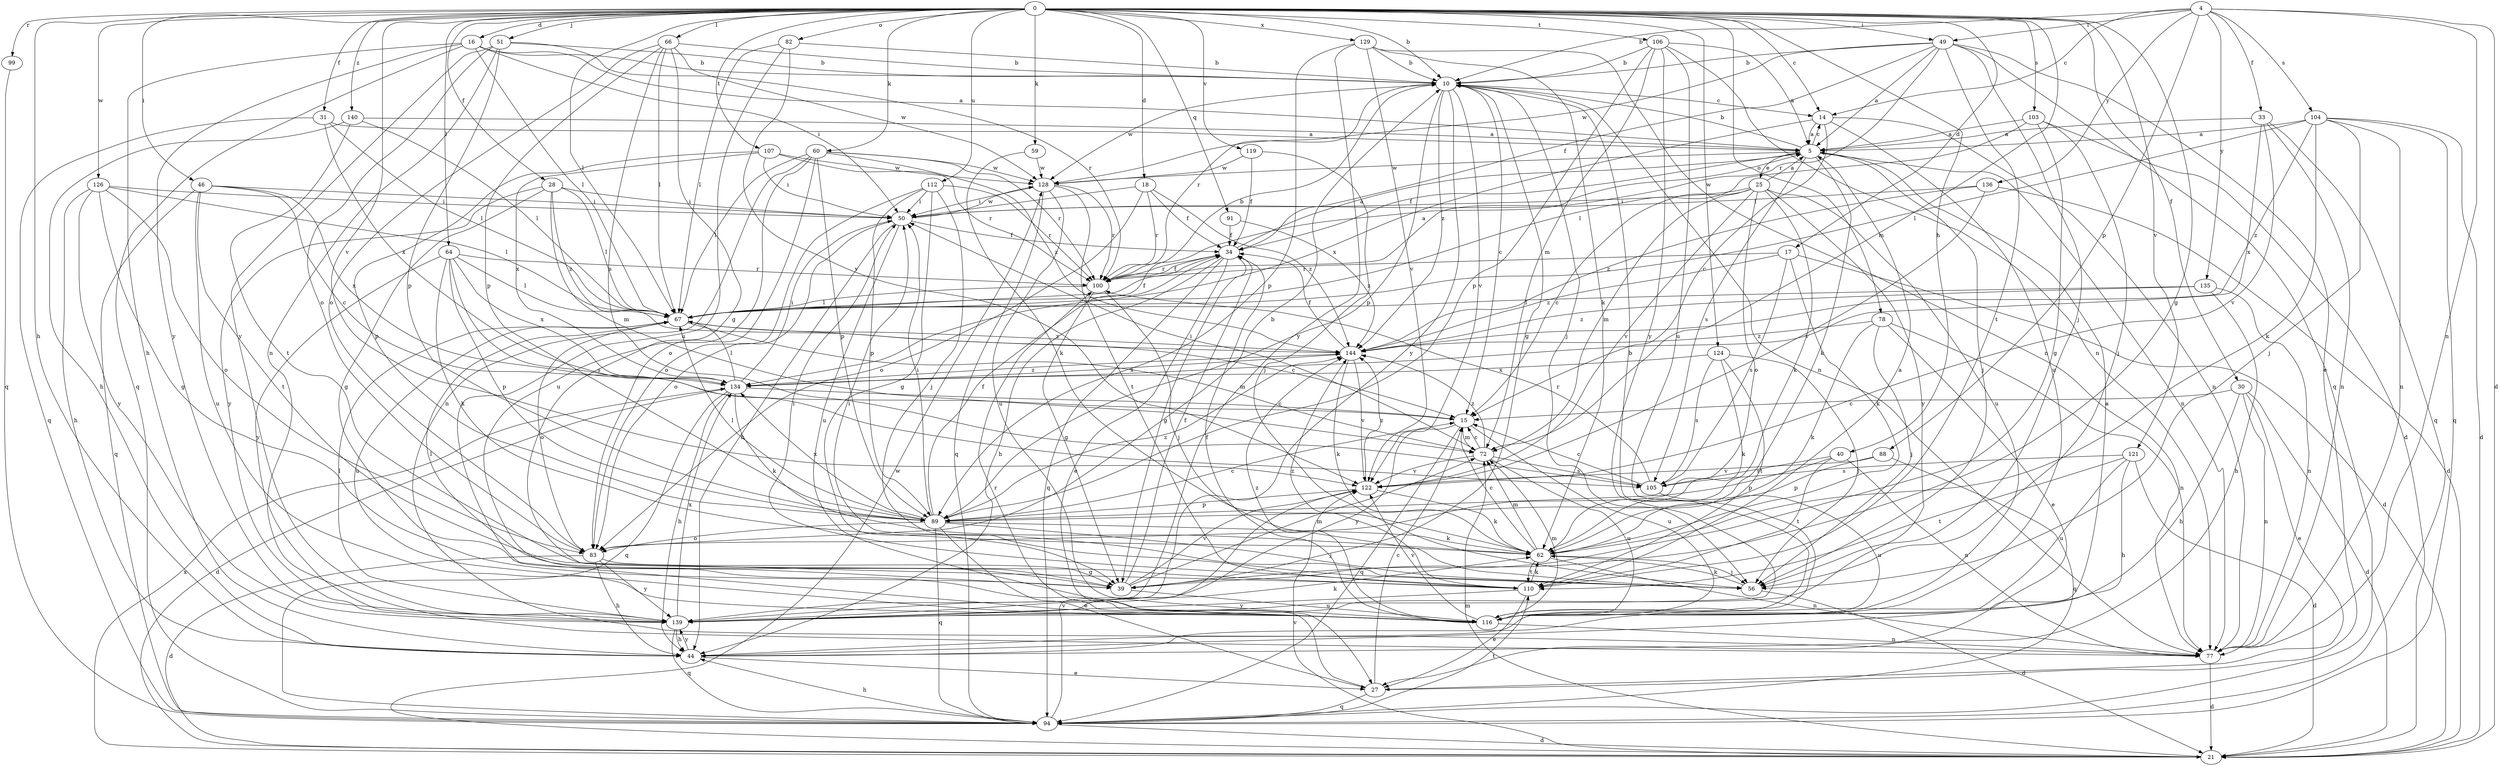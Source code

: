 strict digraph  {
0;
4;
5;
10;
14;
15;
16;
17;
18;
21;
25;
27;
28;
30;
31;
33;
34;
39;
40;
44;
46;
49;
50;
51;
56;
59;
60;
62;
64;
66;
67;
72;
77;
78;
82;
83;
88;
89;
91;
94;
99;
100;
103;
104;
105;
106;
107;
110;
112;
116;
119;
121;
122;
124;
126;
128;
129;
134;
135;
136;
139;
140;
144;
0 -> 10  [label=b];
0 -> 14  [label=c];
0 -> 16  [label=d];
0 -> 17  [label=d];
0 -> 18  [label=d];
0 -> 28  [label=f];
0 -> 30  [label=f];
0 -> 31  [label=f];
0 -> 39  [label=g];
0 -> 40  [label=h];
0 -> 44  [label=h];
0 -> 46  [label=i];
0 -> 49  [label=i];
0 -> 51  [label=j];
0 -> 59  [label=k];
0 -> 60  [label=k];
0 -> 64  [label=l];
0 -> 66  [label=l];
0 -> 67  [label=l];
0 -> 72  [label=m];
0 -> 78  [label=o];
0 -> 82  [label=o];
0 -> 91  [label=q];
0 -> 99  [label=r];
0 -> 103  [label=s];
0 -> 106  [label=t];
0 -> 107  [label=t];
0 -> 112  [label=u];
0 -> 119  [label=v];
0 -> 121  [label=v];
0 -> 122  [label=v];
0 -> 124  [label=w];
0 -> 126  [label=w];
0 -> 129  [label=x];
0 -> 140  [label=z];
4 -> 10  [label=b];
4 -> 14  [label=c];
4 -> 21  [label=d];
4 -> 33  [label=f];
4 -> 49  [label=i];
4 -> 77  [label=n];
4 -> 88  [label=p];
4 -> 104  [label=s];
4 -> 135  [label=y];
4 -> 136  [label=y];
5 -> 10  [label=b];
5 -> 14  [label=c];
5 -> 25  [label=e];
5 -> 34  [label=f];
5 -> 56  [label=j];
5 -> 62  [label=k];
5 -> 77  [label=n];
5 -> 105  [label=s];
5 -> 128  [label=w];
10 -> 14  [label=c];
10 -> 15  [label=c];
10 -> 39  [label=g];
10 -> 56  [label=j];
10 -> 77  [label=n];
10 -> 89  [label=p];
10 -> 100  [label=r];
10 -> 122  [label=v];
10 -> 128  [label=w];
10 -> 139  [label=y];
10 -> 144  [label=z];
14 -> 5  [label=a];
14 -> 15  [label=c];
14 -> 77  [label=n];
14 -> 116  [label=u];
14 -> 134  [label=x];
15 -> 72  [label=m];
15 -> 94  [label=q];
15 -> 116  [label=u];
15 -> 139  [label=y];
16 -> 5  [label=a];
16 -> 10  [label=b];
16 -> 44  [label=h];
16 -> 50  [label=i];
16 -> 67  [label=l];
16 -> 94  [label=q];
16 -> 139  [label=y];
17 -> 21  [label=d];
17 -> 62  [label=k];
17 -> 100  [label=r];
17 -> 105  [label=s];
17 -> 144  [label=z];
18 -> 34  [label=f];
18 -> 50  [label=i];
18 -> 83  [label=o];
18 -> 100  [label=r];
18 -> 144  [label=z];
21 -> 72  [label=m];
21 -> 122  [label=v];
21 -> 128  [label=w];
21 -> 134  [label=x];
25 -> 5  [label=a];
25 -> 15  [label=c];
25 -> 50  [label=i];
25 -> 62  [label=k];
25 -> 72  [label=m];
25 -> 83  [label=o];
25 -> 116  [label=u];
25 -> 122  [label=v];
25 -> 139  [label=y];
27 -> 15  [label=c];
27 -> 94  [label=q];
27 -> 100  [label=r];
28 -> 39  [label=g];
28 -> 50  [label=i];
28 -> 67  [label=l];
28 -> 72  [label=m];
28 -> 139  [label=y];
28 -> 144  [label=z];
30 -> 15  [label=c];
30 -> 21  [label=d];
30 -> 27  [label=e];
30 -> 44  [label=h];
30 -> 77  [label=n];
31 -> 5  [label=a];
31 -> 67  [label=l];
31 -> 94  [label=q];
31 -> 134  [label=x];
33 -> 5  [label=a];
33 -> 77  [label=n];
33 -> 94  [label=q];
33 -> 122  [label=v];
33 -> 134  [label=x];
34 -> 5  [label=a];
34 -> 27  [label=e];
34 -> 39  [label=g];
34 -> 44  [label=h];
34 -> 94  [label=q];
34 -> 100  [label=r];
39 -> 34  [label=f];
39 -> 67  [label=l];
39 -> 72  [label=m];
39 -> 116  [label=u];
39 -> 122  [label=v];
40 -> 77  [label=n];
40 -> 89  [label=p];
40 -> 105  [label=s];
40 -> 110  [label=t];
44 -> 5  [label=a];
44 -> 27  [label=e];
44 -> 139  [label=y];
46 -> 15  [label=c];
46 -> 50  [label=i];
46 -> 94  [label=q];
46 -> 110  [label=t];
46 -> 116  [label=u];
46 -> 134  [label=x];
49 -> 5  [label=a];
49 -> 10  [label=b];
49 -> 27  [label=e];
49 -> 34  [label=f];
49 -> 56  [label=j];
49 -> 94  [label=q];
49 -> 100  [label=r];
49 -> 110  [label=t];
49 -> 128  [label=w];
50 -> 34  [label=f];
50 -> 44  [label=h];
50 -> 83  [label=o];
50 -> 116  [label=u];
50 -> 128  [label=w];
51 -> 10  [label=b];
51 -> 77  [label=n];
51 -> 83  [label=o];
51 -> 89  [label=p];
51 -> 100  [label=r];
51 -> 139  [label=y];
56 -> 21  [label=d];
56 -> 50  [label=i];
56 -> 62  [label=k];
59 -> 62  [label=k];
59 -> 128  [label=w];
60 -> 67  [label=l];
60 -> 77  [label=n];
60 -> 83  [label=o];
60 -> 89  [label=p];
60 -> 100  [label=r];
60 -> 116  [label=u];
60 -> 128  [label=w];
60 -> 144  [label=z];
62 -> 15  [label=c];
62 -> 56  [label=j];
62 -> 72  [label=m];
62 -> 77  [label=n];
62 -> 110  [label=t];
64 -> 62  [label=k];
64 -> 67  [label=l];
64 -> 89  [label=p];
64 -> 100  [label=r];
64 -> 105  [label=s];
64 -> 134  [label=x];
64 -> 139  [label=y];
66 -> 10  [label=b];
66 -> 39  [label=g];
66 -> 67  [label=l];
66 -> 83  [label=o];
66 -> 89  [label=p];
66 -> 105  [label=s];
66 -> 128  [label=w];
67 -> 10  [label=b];
67 -> 15  [label=c];
67 -> 34  [label=f];
67 -> 72  [label=m];
67 -> 83  [label=o];
67 -> 116  [label=u];
67 -> 144  [label=z];
72 -> 15  [label=c];
72 -> 50  [label=i];
72 -> 105  [label=s];
72 -> 116  [label=u];
72 -> 122  [label=v];
72 -> 144  [label=z];
77 -> 21  [label=d];
78 -> 27  [label=e];
78 -> 56  [label=j];
78 -> 62  [label=k];
78 -> 77  [label=n];
78 -> 144  [label=z];
82 -> 10  [label=b];
82 -> 67  [label=l];
82 -> 116  [label=u];
82 -> 122  [label=v];
83 -> 10  [label=b];
83 -> 21  [label=d];
83 -> 39  [label=g];
83 -> 44  [label=h];
83 -> 139  [label=y];
88 -> 89  [label=p];
88 -> 94  [label=q];
88 -> 122  [label=v];
89 -> 15  [label=c];
89 -> 27  [label=e];
89 -> 34  [label=f];
89 -> 50  [label=i];
89 -> 56  [label=j];
89 -> 62  [label=k];
89 -> 67  [label=l];
89 -> 83  [label=o];
89 -> 94  [label=q];
89 -> 134  [label=x];
89 -> 144  [label=z];
91 -> 34  [label=f];
91 -> 144  [label=z];
94 -> 21  [label=d];
94 -> 44  [label=h];
94 -> 110  [label=t];
94 -> 122  [label=v];
99 -> 94  [label=q];
100 -> 5  [label=a];
100 -> 34  [label=f];
100 -> 39  [label=g];
100 -> 56  [label=j];
100 -> 67  [label=l];
103 -> 5  [label=a];
103 -> 21  [label=d];
103 -> 39  [label=g];
103 -> 56  [label=j];
103 -> 67  [label=l];
104 -> 5  [label=a];
104 -> 21  [label=d];
104 -> 56  [label=j];
104 -> 62  [label=k];
104 -> 67  [label=l];
104 -> 77  [label=n];
104 -> 94  [label=q];
104 -> 144  [label=z];
105 -> 15  [label=c];
105 -> 100  [label=r];
105 -> 116  [label=u];
106 -> 5  [label=a];
106 -> 10  [label=b];
106 -> 72  [label=m];
106 -> 77  [label=n];
106 -> 89  [label=p];
106 -> 116  [label=u];
106 -> 139  [label=y];
107 -> 50  [label=i];
107 -> 89  [label=p];
107 -> 100  [label=r];
107 -> 128  [label=w];
107 -> 134  [label=x];
110 -> 5  [label=a];
110 -> 27  [label=e];
110 -> 50  [label=i];
110 -> 62  [label=k];
110 -> 139  [label=y];
110 -> 144  [label=z];
112 -> 39  [label=g];
112 -> 50  [label=i];
112 -> 56  [label=j];
112 -> 83  [label=o];
112 -> 89  [label=p];
112 -> 100  [label=r];
116 -> 10  [label=b];
116 -> 34  [label=f];
116 -> 72  [label=m];
116 -> 77  [label=n];
116 -> 122  [label=v];
116 -> 144  [label=z];
119 -> 34  [label=f];
119 -> 56  [label=j];
119 -> 128  [label=w];
121 -> 21  [label=d];
121 -> 44  [label=h];
121 -> 105  [label=s];
121 -> 110  [label=t];
121 -> 116  [label=u];
122 -> 62  [label=k];
122 -> 89  [label=p];
122 -> 144  [label=z];
124 -> 56  [label=j];
124 -> 62  [label=k];
124 -> 105  [label=s];
124 -> 110  [label=t];
124 -> 134  [label=x];
126 -> 39  [label=g];
126 -> 44  [label=h];
126 -> 50  [label=i];
126 -> 67  [label=l];
126 -> 83  [label=o];
126 -> 139  [label=y];
128 -> 50  [label=i];
128 -> 94  [label=q];
128 -> 100  [label=r];
128 -> 110  [label=t];
128 -> 116  [label=u];
129 -> 10  [label=b];
129 -> 62  [label=k];
129 -> 77  [label=n];
129 -> 89  [label=p];
129 -> 122  [label=v];
129 -> 139  [label=y];
134 -> 15  [label=c];
134 -> 21  [label=d];
134 -> 44  [label=h];
134 -> 50  [label=i];
134 -> 62  [label=k];
134 -> 67  [label=l];
134 -> 94  [label=q];
134 -> 144  [label=z];
135 -> 44  [label=h];
135 -> 67  [label=l];
135 -> 77  [label=n];
135 -> 144  [label=z];
136 -> 21  [label=d];
136 -> 50  [label=i];
136 -> 122  [label=v];
136 -> 144  [label=z];
139 -> 44  [label=h];
139 -> 62  [label=k];
139 -> 67  [label=l];
139 -> 94  [label=q];
139 -> 134  [label=x];
140 -> 5  [label=a];
140 -> 44  [label=h];
140 -> 67  [label=l];
140 -> 110  [label=t];
144 -> 34  [label=f];
144 -> 62  [label=k];
144 -> 122  [label=v];
144 -> 134  [label=x];
}
